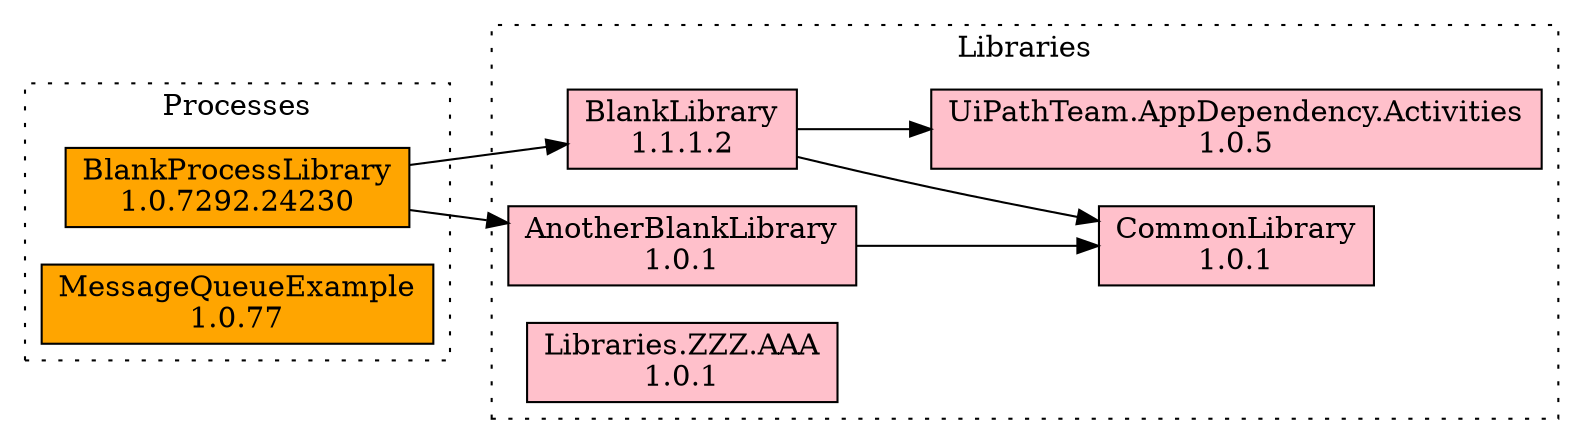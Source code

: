 digraph {
rankdir = LR; node [shape="box",style=filled,fillcolor=pink]
subgraph cluster_0 {
label="Processes"; style="dotted";
node [fillcolor=orange,color=black,fontcolor=black];
"BlankProcessLibrary\n1.0.7292.24230";
"MessageQueueExample\n1.0.77";
}
subgraph cluster_1 {
label="Libraries"; style="dotted";
node [fillcolor=pink,color=black,fontcolor=black];
"AnotherBlankLibrary\n1.0.1";
"BlankLibrary\n1.1.1.2";
"CommonLibrary\n1.0.1";
"Libraries.ZZZ.AAA\n1.0.1";
"UiPathTeam.AppDependency.Activities\n1.0.5";
}
"BlankProcessLibrary\n1.0.7292.24230"->"AnotherBlankLibrary\n1.0.1";
"BlankProcessLibrary\n1.0.7292.24230"->"BlankLibrary\n1.1.1.2";
"AnotherBlankLibrary\n1.0.1"->"CommonLibrary\n1.0.1";
"BlankLibrary\n1.1.1.2"->"CommonLibrary\n1.0.1";
"BlankLibrary\n1.1.1.2"->"UiPathTeam.AppDependency.Activities\n1.0.5";

}